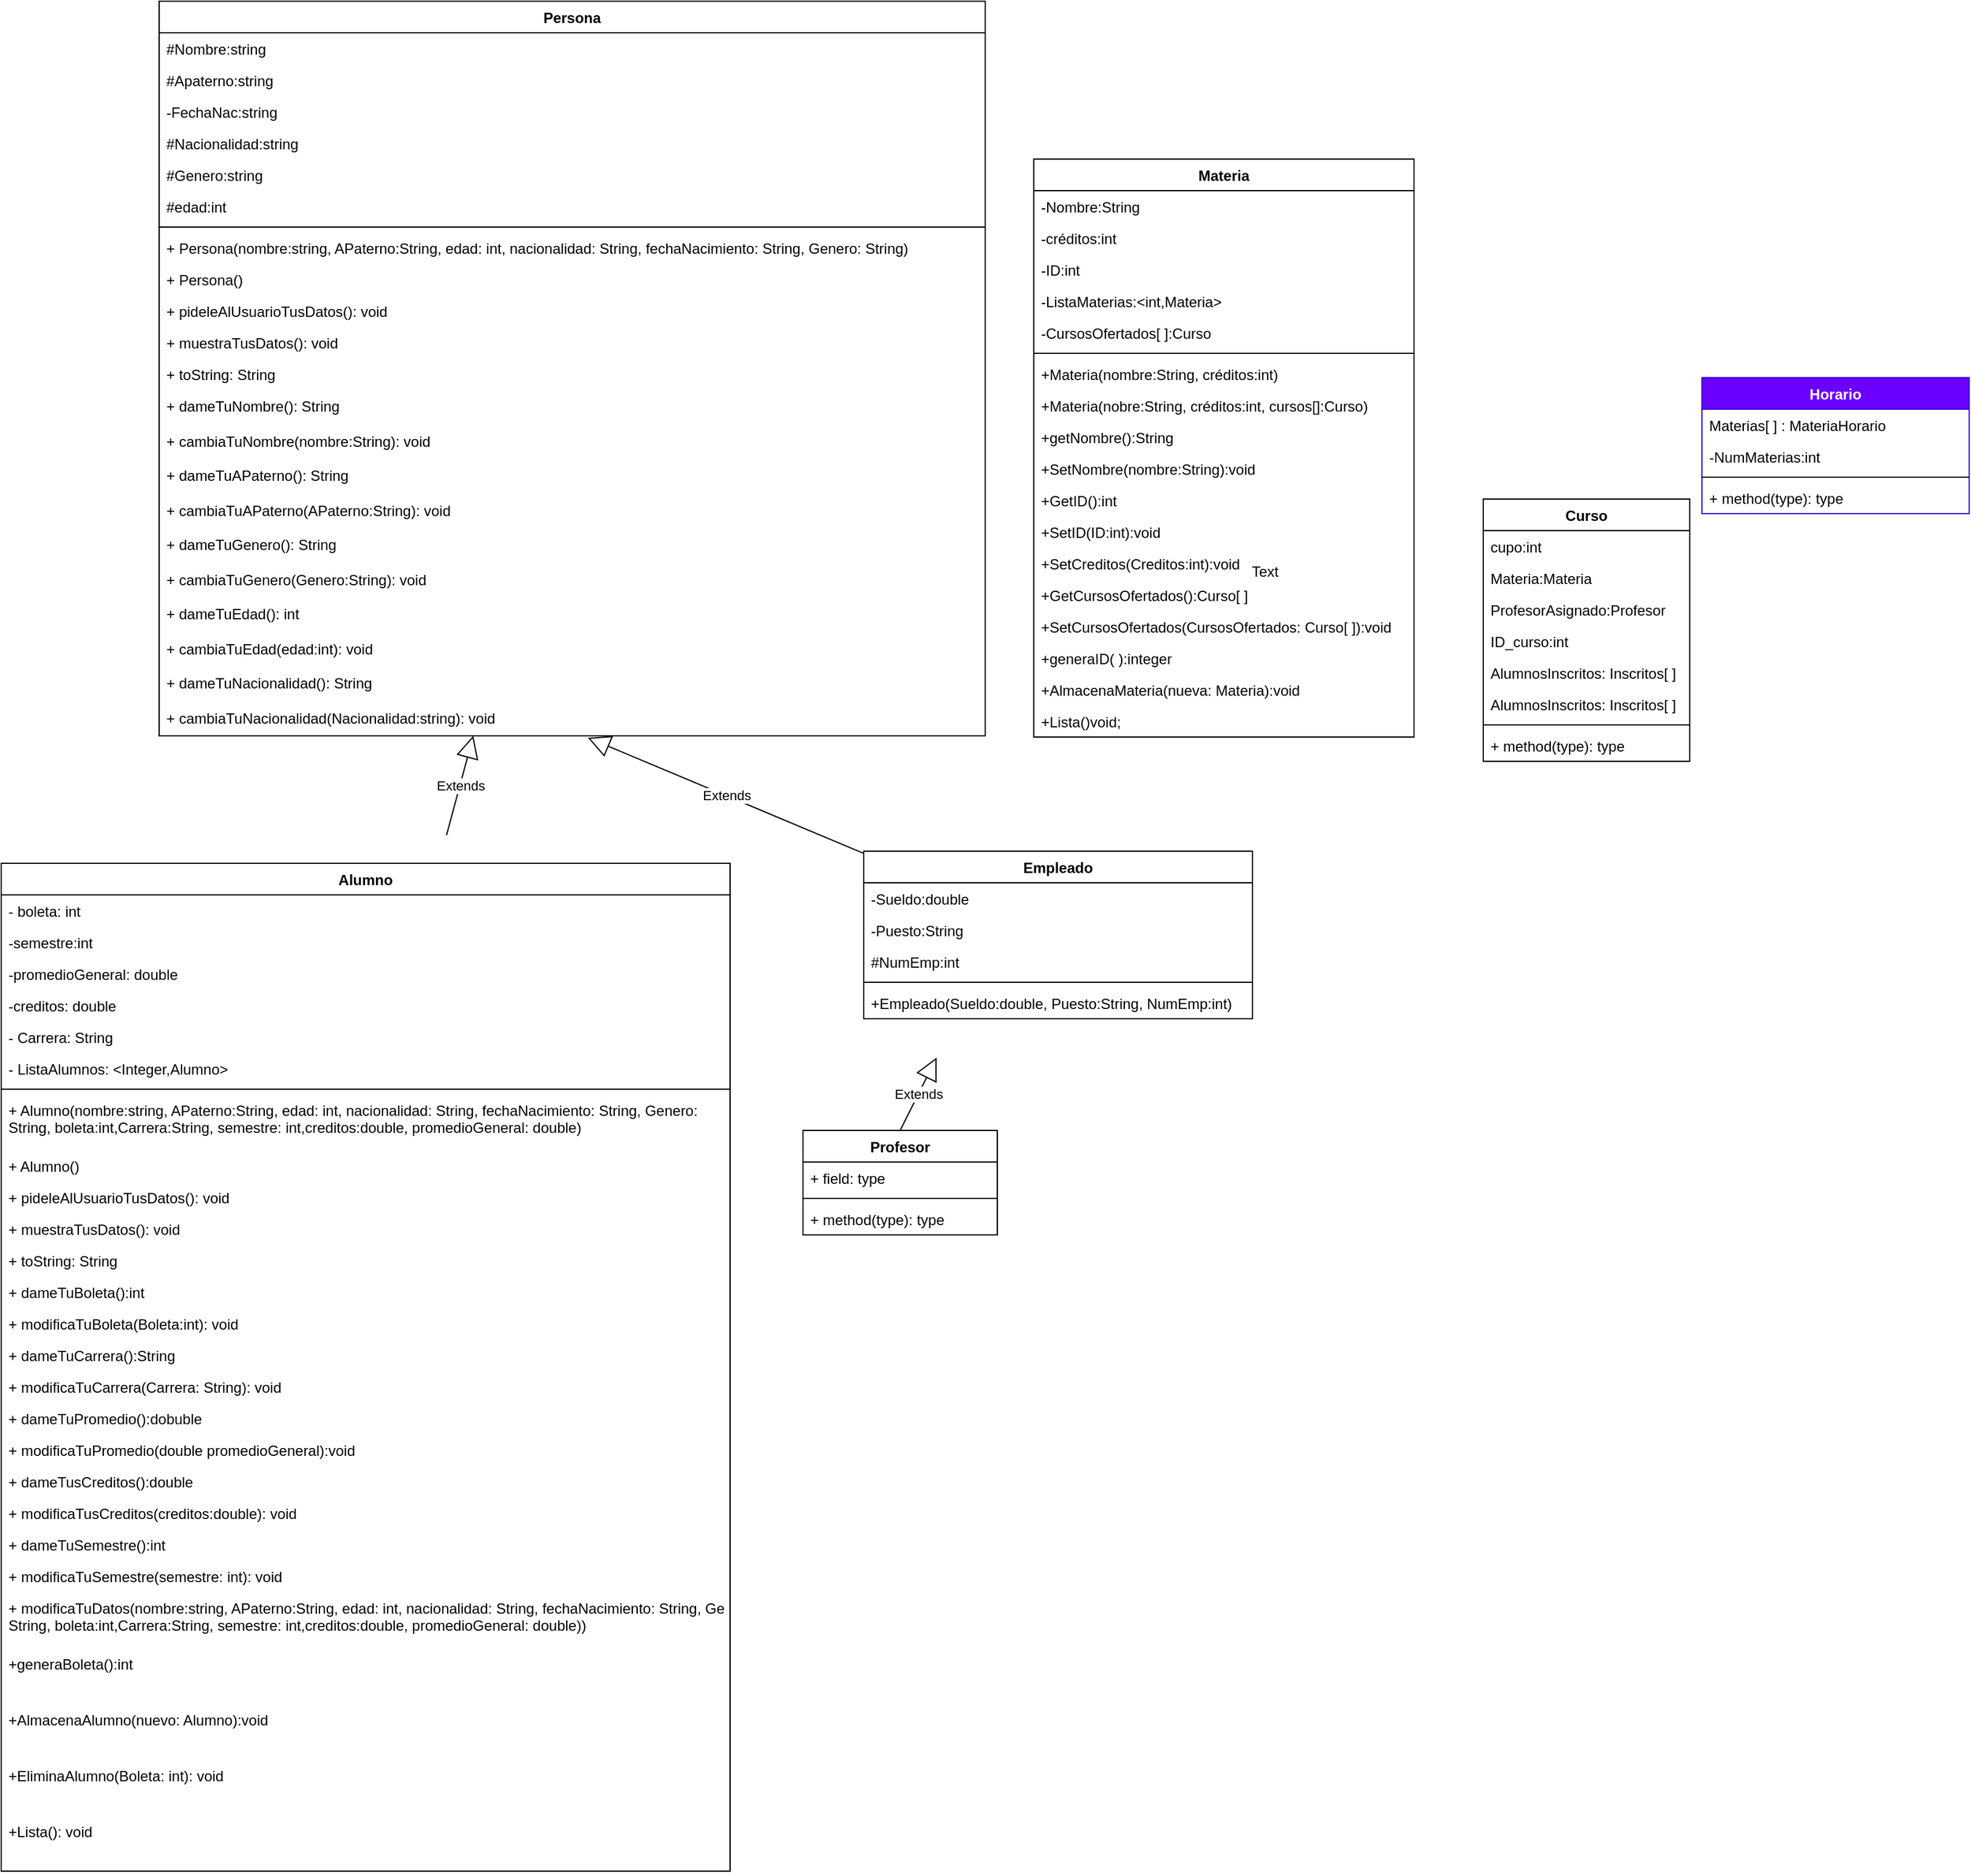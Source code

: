<mxfile>
    <diagram id="DETd0it6jp1pY8mxOBDr" name="Página-1">
        <mxGraphModel dx="1329" dy="1346" grid="1" gridSize="10" guides="1" tooltips="1" connect="1" arrows="1" fold="1" page="1" pageScale="1" pageWidth="827" pageHeight="1169" math="0" shadow="0">
            <root>
                <mxCell id="0"/>
                <mxCell id="1" parent="0"/>
                <mxCell id="2" value="Persona" style="swimlane;fontStyle=1;align=center;verticalAlign=top;childLayout=stackLayout;horizontal=1;startSize=26;horizontalStack=0;resizeParent=1;resizeParentMax=0;resizeLast=0;collapsible=1;marginBottom=0;" parent="1" vertex="1">
                    <mxGeometry x="100" y="-1090" width="680" height="605" as="geometry"/>
                </mxCell>
                <mxCell id="3" value="#Nombre:string" style="text;strokeColor=none;fillColor=none;align=left;verticalAlign=top;spacingLeft=4;spacingRight=4;overflow=hidden;rotatable=0;points=[[0,0.5],[1,0.5]];portConstraint=eastwest;" parent="2" vertex="1">
                    <mxGeometry y="26" width="680" height="26" as="geometry"/>
                </mxCell>
                <mxCell id="4" value="#Apaterno:string" style="text;strokeColor=none;fillColor=none;align=left;verticalAlign=top;spacingLeft=4;spacingRight=4;overflow=hidden;rotatable=0;points=[[0,0.5],[1,0.5]];portConstraint=eastwest;" parent="2" vertex="1">
                    <mxGeometry y="52" width="680" height="26" as="geometry"/>
                </mxCell>
                <mxCell id="5" value="-FechaNac:string" style="text;strokeColor=none;fillColor=none;align=left;verticalAlign=top;spacingLeft=4;spacingRight=4;overflow=hidden;rotatable=0;points=[[0,0.5],[1,0.5]];portConstraint=eastwest;" parent="2" vertex="1">
                    <mxGeometry y="78" width="680" height="26" as="geometry"/>
                </mxCell>
                <mxCell id="6" value="#Nacionalidad:string" style="text;strokeColor=none;fillColor=none;align=left;verticalAlign=top;spacingLeft=4;spacingRight=4;overflow=hidden;rotatable=0;points=[[0,0.5],[1,0.5]];portConstraint=eastwest;" parent="2" vertex="1">
                    <mxGeometry y="104" width="680" height="26" as="geometry"/>
                </mxCell>
                <mxCell id="7" value="#Genero:string" style="text;strokeColor=none;fillColor=none;align=left;verticalAlign=top;spacingLeft=4;spacingRight=4;overflow=hidden;rotatable=0;points=[[0,0.5],[1,0.5]];portConstraint=eastwest;" parent="2" vertex="1">
                    <mxGeometry y="130" width="680" height="26" as="geometry"/>
                </mxCell>
                <mxCell id="8" value="#edad:int" style="text;strokeColor=none;fillColor=none;align=left;verticalAlign=top;spacingLeft=4;spacingRight=4;overflow=hidden;rotatable=0;points=[[0,0.5],[1,0.5]];portConstraint=eastwest;" parent="2" vertex="1">
                    <mxGeometry y="156" width="680" height="26" as="geometry"/>
                </mxCell>
                <mxCell id="9" value="" style="line;strokeWidth=1;fillColor=none;align=left;verticalAlign=middle;spacingTop=-1;spacingLeft=3;spacingRight=3;rotatable=0;labelPosition=right;points=[];portConstraint=eastwest;" parent="2" vertex="1">
                    <mxGeometry y="182" width="680" height="8" as="geometry"/>
                </mxCell>
                <mxCell id="10" value="+ Persona(nombre:string, APaterno:String, edad: int, nacionalidad: String, fechaNacimiento: String, Genero: String)" style="text;strokeColor=none;fillColor=none;align=left;verticalAlign=top;spacingLeft=4;spacingRight=4;overflow=hidden;rotatable=0;points=[[0,0.5],[1,0.5]];portConstraint=eastwest;" parent="2" vertex="1">
                    <mxGeometry y="190" width="680" height="26" as="geometry"/>
                </mxCell>
                <mxCell id="11" value="+ Persona()" style="text;strokeColor=none;fillColor=none;align=left;verticalAlign=top;spacingLeft=4;spacingRight=4;overflow=hidden;rotatable=0;points=[[0,0.5],[1,0.5]];portConstraint=eastwest;" parent="2" vertex="1">
                    <mxGeometry y="216" width="680" height="26" as="geometry"/>
                </mxCell>
                <mxCell id="12" value="+ pideleAlUsuarioTusDatos(): void " style="text;strokeColor=none;fillColor=none;align=left;verticalAlign=top;spacingLeft=4;spacingRight=4;overflow=hidden;rotatable=0;points=[[0,0.5],[1,0.5]];portConstraint=eastwest;" parent="2" vertex="1">
                    <mxGeometry y="242" width="680" height="26" as="geometry"/>
                </mxCell>
                <mxCell id="13" value="+ muestraTusDatos(): void" style="text;strokeColor=none;fillColor=none;align=left;verticalAlign=top;spacingLeft=4;spacingRight=4;overflow=hidden;rotatable=0;points=[[0,0.5],[1,0.5]];portConstraint=eastwest;" parent="2" vertex="1">
                    <mxGeometry y="268" width="680" height="26" as="geometry"/>
                </mxCell>
                <mxCell id="14" value="+ toString: String" style="text;strokeColor=none;fillColor=none;align=left;verticalAlign=top;spacingLeft=4;spacingRight=4;overflow=hidden;rotatable=0;points=[[0,0.5],[1,0.5]];portConstraint=eastwest;" parent="2" vertex="1">
                    <mxGeometry y="294" width="680" height="26" as="geometry"/>
                </mxCell>
                <mxCell id="15" value="+ dameTuNombre(): String" style="text;strokeColor=none;fillColor=none;align=left;verticalAlign=top;spacingLeft=4;spacingRight=4;overflow=hidden;rotatable=0;points=[[0,0.5],[1,0.5]];portConstraint=eastwest;" parent="2" vertex="1">
                    <mxGeometry y="320" width="680" height="29" as="geometry"/>
                </mxCell>
                <mxCell id="16" value="+ cambiaTuNombre(nombre:String): void" style="text;strokeColor=none;fillColor=none;align=left;verticalAlign=top;spacingLeft=4;spacingRight=4;overflow=hidden;rotatable=0;points=[[0,0.5],[1,0.5]];portConstraint=eastwest;" parent="2" vertex="1">
                    <mxGeometry y="349" width="680" height="28" as="geometry"/>
                </mxCell>
                <mxCell id="17" value="+ dameTuAPaterno(): String" style="text;strokeColor=none;fillColor=none;align=left;verticalAlign=top;spacingLeft=4;spacingRight=4;overflow=hidden;rotatable=0;points=[[0,0.5],[1,0.5]];portConstraint=eastwest;" parent="2" vertex="1">
                    <mxGeometry y="377" width="680" height="29" as="geometry"/>
                </mxCell>
                <mxCell id="18" value="+ cambiaTuAPaterno(APaterno:String): void" style="text;strokeColor=none;fillColor=none;align=left;verticalAlign=top;spacingLeft=4;spacingRight=4;overflow=hidden;rotatable=0;points=[[0,0.5],[1,0.5]];portConstraint=eastwest;" parent="2" vertex="1">
                    <mxGeometry y="406" width="680" height="28" as="geometry"/>
                </mxCell>
                <mxCell id="19" value="+ dameTuGenero(): String" style="text;strokeColor=none;fillColor=none;align=left;verticalAlign=top;spacingLeft=4;spacingRight=4;overflow=hidden;rotatable=0;points=[[0,0.5],[1,0.5]];portConstraint=eastwest;" parent="2" vertex="1">
                    <mxGeometry y="434" width="680" height="29" as="geometry"/>
                </mxCell>
                <mxCell id="20" value="+ cambiaTuGenero(Genero:String): void" style="text;strokeColor=none;fillColor=none;align=left;verticalAlign=top;spacingLeft=4;spacingRight=4;overflow=hidden;rotatable=0;points=[[0,0.5],[1,0.5]];portConstraint=eastwest;" parent="2" vertex="1">
                    <mxGeometry y="463" width="680" height="28" as="geometry"/>
                </mxCell>
                <mxCell id="21" value="+ dameTuEdad(): int" style="text;strokeColor=none;fillColor=none;align=left;verticalAlign=top;spacingLeft=4;spacingRight=4;overflow=hidden;rotatable=0;points=[[0,0.5],[1,0.5]];portConstraint=eastwest;" parent="2" vertex="1">
                    <mxGeometry y="491" width="680" height="29" as="geometry"/>
                </mxCell>
                <mxCell id="22" value="+ cambiaTuEdad(edad:int): void" style="text;strokeColor=none;fillColor=none;align=left;verticalAlign=top;spacingLeft=4;spacingRight=4;overflow=hidden;rotatable=0;points=[[0,0.5],[1,0.5]];portConstraint=eastwest;" parent="2" vertex="1">
                    <mxGeometry y="520" width="680" height="28" as="geometry"/>
                </mxCell>
                <mxCell id="23" value="+ dameTuNacionalidad(): String" style="text;strokeColor=none;fillColor=none;align=left;verticalAlign=top;spacingLeft=4;spacingRight=4;overflow=hidden;rotatable=0;points=[[0,0.5],[1,0.5]];portConstraint=eastwest;" parent="2" vertex="1">
                    <mxGeometry y="548" width="680" height="29" as="geometry"/>
                </mxCell>
                <mxCell id="24" value="+ cambiaTuNacionalidad(Nacionalidad:string): void" style="text;strokeColor=none;fillColor=none;align=left;verticalAlign=top;spacingLeft=4;spacingRight=4;overflow=hidden;rotatable=0;points=[[0,0.5],[1,0.5]];portConstraint=eastwest;" parent="2" vertex="1">
                    <mxGeometry y="577" width="680" height="28" as="geometry"/>
                </mxCell>
                <mxCell id="26" value="Alumno" style="swimlane;fontStyle=1;align=center;verticalAlign=top;childLayout=stackLayout;horizontal=1;startSize=26;horizontalStack=0;resizeParent=1;resizeParentMax=0;resizeLast=0;collapsible=1;marginBottom=0;" parent="1" vertex="1">
                    <mxGeometry x="-30" y="-380" width="600" height="830" as="geometry"/>
                </mxCell>
                <mxCell id="27" value="- boleta: int" style="text;strokeColor=none;fillColor=none;align=left;verticalAlign=top;spacingLeft=4;spacingRight=4;overflow=hidden;rotatable=0;points=[[0,0.5],[1,0.5]];portConstraint=eastwest;" parent="26" vertex="1">
                    <mxGeometry y="26" width="600" height="26" as="geometry"/>
                </mxCell>
                <mxCell id="28" value="-semestre:int&#10;&#10;" style="text;strokeColor=none;fillColor=none;align=left;verticalAlign=top;spacingLeft=4;spacingRight=4;overflow=hidden;rotatable=0;points=[[0,0.5],[1,0.5]];portConstraint=eastwest;" parent="26" vertex="1">
                    <mxGeometry y="52" width="600" height="26" as="geometry"/>
                </mxCell>
                <mxCell id="29" value="-promedioGeneral: double" style="text;strokeColor=none;fillColor=none;align=left;verticalAlign=top;spacingLeft=4;spacingRight=4;overflow=hidden;rotatable=0;points=[[0,0.5],[1,0.5]];portConstraint=eastwest;" parent="26" vertex="1">
                    <mxGeometry y="78" width="600" height="26" as="geometry"/>
                </mxCell>
                <mxCell id="30" value="-creditos: double" style="text;strokeColor=none;fillColor=none;align=left;verticalAlign=top;spacingLeft=4;spacingRight=4;overflow=hidden;rotatable=0;points=[[0,0.5],[1,0.5]];portConstraint=eastwest;" parent="26" vertex="1">
                    <mxGeometry y="104" width="600" height="26" as="geometry"/>
                </mxCell>
                <mxCell id="31" value="- Carrera: String&#10;" style="text;strokeColor=none;fillColor=none;align=left;verticalAlign=top;spacingLeft=4;spacingRight=4;overflow=hidden;rotatable=0;points=[[0,0.5],[1,0.5]];portConstraint=eastwest;" parent="26" vertex="1">
                    <mxGeometry y="130" width="600" height="26" as="geometry"/>
                </mxCell>
                <mxCell id="100" value="- ListaAlumnos: &lt;Integer,Alumno&gt;&#10;" style="text;strokeColor=none;fillColor=none;align=left;verticalAlign=top;spacingLeft=4;spacingRight=4;overflow=hidden;rotatable=0;points=[[0,0.5],[1,0.5]];portConstraint=eastwest;" vertex="1" parent="26">
                    <mxGeometry y="156" width="600" height="26" as="geometry"/>
                </mxCell>
                <mxCell id="32" value="" style="line;strokeWidth=1;fillColor=none;align=left;verticalAlign=middle;spacingTop=-1;spacingLeft=3;spacingRight=3;rotatable=0;labelPosition=right;points=[];portConstraint=eastwest;" parent="26" vertex="1">
                    <mxGeometry y="182" width="600" height="8" as="geometry"/>
                </mxCell>
                <mxCell id="33" value="+ Alumno(nombre:string, APaterno:String, edad: int, nacionalidad: String, fechaNacimiento: String, Genero: &#10;String, boleta:int,Carrera:String, semestre: int,creditos:double, promedioGeneral: double)" style="text;strokeColor=none;fillColor=none;align=left;verticalAlign=top;spacingLeft=4;spacingRight=4;overflow=hidden;rotatable=0;points=[[0,0.5],[1,0.5]];portConstraint=eastwest;" parent="26" vertex="1">
                    <mxGeometry y="190" width="600" height="46" as="geometry"/>
                </mxCell>
                <mxCell id="34" value="+ Alumno()" style="text;strokeColor=none;fillColor=none;align=left;verticalAlign=top;spacingLeft=4;spacingRight=4;overflow=hidden;rotatable=0;points=[[0,0.5],[1,0.5]];portConstraint=eastwest;" parent="26" vertex="1">
                    <mxGeometry y="236" width="600" height="26" as="geometry"/>
                </mxCell>
                <mxCell id="35" value="+ pideleAlUsuarioTusDatos(): void " style="text;strokeColor=none;fillColor=none;align=left;verticalAlign=top;spacingLeft=4;spacingRight=4;overflow=hidden;rotatable=0;points=[[0,0.5],[1,0.5]];portConstraint=eastwest;" parent="26" vertex="1">
                    <mxGeometry y="262" width="600" height="26" as="geometry"/>
                </mxCell>
                <mxCell id="36" value="+ muestraTusDatos(): void" style="text;strokeColor=none;fillColor=none;align=left;verticalAlign=top;spacingLeft=4;spacingRight=4;overflow=hidden;rotatable=0;points=[[0,0.5],[1,0.5]];portConstraint=eastwest;" parent="26" vertex="1">
                    <mxGeometry y="288" width="600" height="26" as="geometry"/>
                </mxCell>
                <mxCell id="37" value="+ toString: String" style="text;strokeColor=none;fillColor=none;align=left;verticalAlign=top;spacingLeft=4;spacingRight=4;overflow=hidden;rotatable=0;points=[[0,0.5],[1,0.5]];portConstraint=eastwest;" parent="26" vertex="1">
                    <mxGeometry y="314" width="600" height="26" as="geometry"/>
                </mxCell>
                <mxCell id="38" value="+ dameTuBoleta():int" style="text;strokeColor=none;fillColor=none;align=left;verticalAlign=top;spacingLeft=4;spacingRight=4;overflow=hidden;rotatable=0;points=[[0,0.5],[1,0.5]];portConstraint=eastwest;" parent="26" vertex="1">
                    <mxGeometry y="340" width="600" height="26" as="geometry"/>
                </mxCell>
                <mxCell id="39" value="+ modificaTuBoleta(Boleta:int): void" style="text;strokeColor=none;fillColor=none;align=left;verticalAlign=top;spacingLeft=4;spacingRight=4;overflow=hidden;rotatable=0;points=[[0,0.5],[1,0.5]];portConstraint=eastwest;" parent="26" vertex="1">
                    <mxGeometry y="366" width="600" height="26" as="geometry"/>
                </mxCell>
                <mxCell id="40" value="+ dameTuCarrera():String" style="text;strokeColor=none;fillColor=none;align=left;verticalAlign=top;spacingLeft=4;spacingRight=4;overflow=hidden;rotatable=0;points=[[0,0.5],[1,0.5]];portConstraint=eastwest;" parent="26" vertex="1">
                    <mxGeometry y="392" width="600" height="26" as="geometry"/>
                </mxCell>
                <mxCell id="41" value="+ modificaTuCarrera(Carrera: String): void" style="text;strokeColor=none;fillColor=none;align=left;verticalAlign=top;spacingLeft=4;spacingRight=4;overflow=hidden;rotatable=0;points=[[0,0.5],[1,0.5]];portConstraint=eastwest;" parent="26" vertex="1">
                    <mxGeometry y="418" width="600" height="26" as="geometry"/>
                </mxCell>
                <mxCell id="42" value="+ dameTuPromedio():dobuble" style="text;strokeColor=none;fillColor=none;align=left;verticalAlign=top;spacingLeft=4;spacingRight=4;overflow=hidden;rotatable=0;points=[[0,0.5],[1,0.5]];portConstraint=eastwest;" parent="26" vertex="1">
                    <mxGeometry y="444" width="600" height="26" as="geometry"/>
                </mxCell>
                <mxCell id="43" value="+ modificaTuPromedio(double promedioGeneral):void" style="text;strokeColor=none;fillColor=none;align=left;verticalAlign=top;spacingLeft=4;spacingRight=4;overflow=hidden;rotatable=0;points=[[0,0.5],[1,0.5]];portConstraint=eastwest;" parent="26" vertex="1">
                    <mxGeometry y="470" width="600" height="26" as="geometry"/>
                </mxCell>
                <mxCell id="44" value="+ dameTusCreditos():double" style="text;strokeColor=none;fillColor=none;align=left;verticalAlign=top;spacingLeft=4;spacingRight=4;overflow=hidden;rotatable=0;points=[[0,0.5],[1,0.5]];portConstraint=eastwest;" parent="26" vertex="1">
                    <mxGeometry y="496" width="600" height="26" as="geometry"/>
                </mxCell>
                <mxCell id="45" value="+ modificaTusCreditos(creditos:double): void" style="text;strokeColor=none;fillColor=none;align=left;verticalAlign=top;spacingLeft=4;spacingRight=4;overflow=hidden;rotatable=0;points=[[0,0.5],[1,0.5]];portConstraint=eastwest;" parent="26" vertex="1">
                    <mxGeometry y="522" width="600" height="26" as="geometry"/>
                </mxCell>
                <mxCell id="46" value="+ dameTuSemestre():int&#10;" style="text;strokeColor=none;fillColor=none;align=left;verticalAlign=top;spacingLeft=4;spacingRight=4;overflow=hidden;rotatable=0;points=[[0,0.5],[1,0.5]];portConstraint=eastwest;" parent="26" vertex="1">
                    <mxGeometry y="548" width="600" height="26" as="geometry"/>
                </mxCell>
                <mxCell id="47" value="+ modificaTuSemestre(semestre: int): void" style="text;strokeColor=none;fillColor=none;align=left;verticalAlign=top;spacingLeft=4;spacingRight=4;overflow=hidden;rotatable=0;points=[[0,0.5],[1,0.5]];portConstraint=eastwest;" parent="26" vertex="1">
                    <mxGeometry y="574" width="600" height="26" as="geometry"/>
                </mxCell>
                <mxCell id="48" value="+ modificaTuDatos(nombre:string, APaterno:String, edad: int, nacionalidad: String, fechaNacimiento: String, Genero:&#10;String, boleta:int,Carrera:String, semestre: int,creditos:double, promedioGeneral: double))" style="text;strokeColor=none;fillColor=none;align=left;verticalAlign=top;spacingLeft=4;spacingRight=4;overflow=hidden;rotatable=0;points=[[0,0.5],[1,0.5]];portConstraint=eastwest;" parent="26" vertex="1">
                    <mxGeometry y="600" width="600" height="46" as="geometry"/>
                </mxCell>
                <mxCell id="101" value="+generaBoleta():int" style="text;strokeColor=none;fillColor=none;align=left;verticalAlign=top;spacingLeft=4;spacingRight=4;overflow=hidden;rotatable=0;points=[[0,0.5],[1,0.5]];portConstraint=eastwest;" vertex="1" parent="26">
                    <mxGeometry y="646" width="600" height="46" as="geometry"/>
                </mxCell>
                <mxCell id="102" value="+AlmacenaAlumno(nuevo: Alumno):void" style="text;strokeColor=none;fillColor=none;align=left;verticalAlign=top;spacingLeft=4;spacingRight=4;overflow=hidden;rotatable=0;points=[[0,0.5],[1,0.5]];portConstraint=eastwest;" vertex="1" parent="26">
                    <mxGeometry y="692" width="600" height="46" as="geometry"/>
                </mxCell>
                <mxCell id="103" value="+EliminaAlumno(Boleta: int): void" style="text;strokeColor=none;fillColor=none;align=left;verticalAlign=top;spacingLeft=4;spacingRight=4;overflow=hidden;rotatable=0;points=[[0,0.5],[1,0.5]];portConstraint=eastwest;" vertex="1" parent="26">
                    <mxGeometry y="738" width="600" height="46" as="geometry"/>
                </mxCell>
                <mxCell id="104" value="+Lista(): void" style="text;strokeColor=none;fillColor=none;align=left;verticalAlign=top;spacingLeft=4;spacingRight=4;overflow=hidden;rotatable=0;points=[[0,0.5],[1,0.5]];portConstraint=eastwest;" vertex="1" parent="26">
                    <mxGeometry y="784" width="600" height="46" as="geometry"/>
                </mxCell>
                <mxCell id="49" value="Profesor" style="swimlane;fontStyle=1;align=center;verticalAlign=top;childLayout=stackLayout;horizontal=1;startSize=26;horizontalStack=0;resizeParent=1;resizeParentMax=0;resizeLast=0;collapsible=1;marginBottom=0;" parent="1" vertex="1">
                    <mxGeometry x="630" y="-160" width="160" height="86" as="geometry"/>
                </mxCell>
                <mxCell id="50" value="+ field: type" style="text;strokeColor=none;fillColor=none;align=left;verticalAlign=top;spacingLeft=4;spacingRight=4;overflow=hidden;rotatable=0;points=[[0,0.5],[1,0.5]];portConstraint=eastwest;" parent="49" vertex="1">
                    <mxGeometry y="26" width="160" height="26" as="geometry"/>
                </mxCell>
                <mxCell id="51" value="" style="line;strokeWidth=1;fillColor=none;align=left;verticalAlign=middle;spacingTop=-1;spacingLeft=3;spacingRight=3;rotatable=0;labelPosition=right;points=[];portConstraint=eastwest;" parent="49" vertex="1">
                    <mxGeometry y="52" width="160" height="8" as="geometry"/>
                </mxCell>
                <mxCell id="52" value="+ method(type): type" style="text;strokeColor=none;fillColor=none;align=left;verticalAlign=top;spacingLeft=4;spacingRight=4;overflow=hidden;rotatable=0;points=[[0,0.5],[1,0.5]];portConstraint=eastwest;" parent="49" vertex="1">
                    <mxGeometry y="60" width="160" height="26" as="geometry"/>
                </mxCell>
                <mxCell id="57" value="Materia" style="swimlane;fontStyle=1;align=center;verticalAlign=top;childLayout=stackLayout;horizontal=1;startSize=26;horizontalStack=0;resizeParent=1;resizeParentMax=0;resizeLast=0;collapsible=1;marginBottom=0;" parent="1" vertex="1">
                    <mxGeometry x="820" y="-960" width="313" height="476" as="geometry"/>
                </mxCell>
                <mxCell id="59" value="-Nombre:String&#10;" style="text;strokeColor=none;fillColor=none;align=left;verticalAlign=top;spacingLeft=4;spacingRight=4;overflow=hidden;rotatable=0;points=[[0,0.5],[1,0.5]];portConstraint=eastwest;" parent="57" vertex="1">
                    <mxGeometry y="26" width="313" height="26" as="geometry"/>
                </mxCell>
                <mxCell id="60" value="-créditos:int" style="text;strokeColor=none;fillColor=none;align=left;verticalAlign=top;spacingLeft=4;spacingRight=4;overflow=hidden;rotatable=0;points=[[0,0.5],[1,0.5]];portConstraint=eastwest;" parent="57" vertex="1">
                    <mxGeometry y="52" width="313" height="26" as="geometry"/>
                </mxCell>
                <mxCell id="61" value="-ID:int" style="text;strokeColor=none;fillColor=none;align=left;verticalAlign=top;spacingLeft=4;spacingRight=4;overflow=hidden;rotatable=0;points=[[0,0.5],[1,0.5]];portConstraint=eastwest;" parent="57" vertex="1">
                    <mxGeometry y="78" width="313" height="26" as="geometry"/>
                </mxCell>
                <mxCell id="107" value="-ListaMaterias:&lt;int,Materia&gt;" style="text;strokeColor=none;fillColor=none;align=left;verticalAlign=top;spacingLeft=4;spacingRight=4;overflow=hidden;rotatable=0;points=[[0,0.5],[1,0.5]];portConstraint=eastwest;" vertex="1" parent="57">
                    <mxGeometry y="104" width="313" height="26" as="geometry"/>
                </mxCell>
                <mxCell id="109" value="-CursosOfertados[ ]:Curso" style="text;strokeColor=none;fillColor=none;align=left;verticalAlign=top;spacingLeft=4;spacingRight=4;overflow=hidden;rotatable=0;points=[[0,0.5],[1,0.5]];portConstraint=eastwest;" vertex="1" parent="57">
                    <mxGeometry y="130" width="313" height="26" as="geometry"/>
                </mxCell>
                <mxCell id="62" value="" style="line;strokeWidth=1;fillColor=none;align=left;verticalAlign=middle;spacingTop=-1;spacingLeft=3;spacingRight=3;rotatable=0;labelPosition=right;points=[];portConstraint=eastwest;" parent="57" vertex="1">
                    <mxGeometry y="156" width="313" height="8" as="geometry"/>
                </mxCell>
                <mxCell id="63" value="+Materia(nombre:String, créditos:int)" style="text;strokeColor=none;fillColor=none;align=left;verticalAlign=top;spacingLeft=4;spacingRight=4;overflow=hidden;rotatable=0;points=[[0,0.5],[1,0.5]];portConstraint=eastwest;" parent="57" vertex="1">
                    <mxGeometry y="164" width="313" height="26" as="geometry"/>
                </mxCell>
                <mxCell id="108" value="+Materia(nobre:String, créditos:int, cursos[]:Curso)" style="text;strokeColor=none;fillColor=none;align=left;verticalAlign=top;spacingLeft=4;spacingRight=4;overflow=hidden;rotatable=0;points=[[0,0.5],[1,0.5]];portConstraint=eastwest;" vertex="1" parent="57">
                    <mxGeometry y="190" width="313" height="26" as="geometry"/>
                </mxCell>
                <mxCell id="110" value="+getNombre():String" style="text;strokeColor=none;fillColor=none;align=left;verticalAlign=top;spacingLeft=4;spacingRight=4;overflow=hidden;rotatable=0;points=[[0,0.5],[1,0.5]];portConstraint=eastwest;" vertex="1" parent="57">
                    <mxGeometry y="216" width="313" height="26" as="geometry"/>
                </mxCell>
                <mxCell id="111" value="+SetNombre(nombre:String):void" style="text;strokeColor=none;fillColor=none;align=left;verticalAlign=top;spacingLeft=4;spacingRight=4;overflow=hidden;rotatable=0;points=[[0,0.5],[1,0.5]];portConstraint=eastwest;" vertex="1" parent="57">
                    <mxGeometry y="242" width="313" height="26" as="geometry"/>
                </mxCell>
                <mxCell id="112" value="+GetID():int" style="text;strokeColor=none;fillColor=none;align=left;verticalAlign=top;spacingLeft=4;spacingRight=4;overflow=hidden;rotatable=0;points=[[0,0.5],[1,0.5]];portConstraint=eastwest;" vertex="1" parent="57">
                    <mxGeometry y="268" width="313" height="26" as="geometry"/>
                </mxCell>
                <mxCell id="113" value="+SetID(ID:int):void" style="text;strokeColor=none;fillColor=none;align=left;verticalAlign=top;spacingLeft=4;spacingRight=4;overflow=hidden;rotatable=0;points=[[0,0.5],[1,0.5]];portConstraint=eastwest;" vertex="1" parent="57">
                    <mxGeometry y="294" width="313" height="26" as="geometry"/>
                </mxCell>
                <mxCell id="115" value="+SetCreditos(Creditos:int):void" style="text;strokeColor=none;fillColor=none;align=left;verticalAlign=top;spacingLeft=4;spacingRight=4;overflow=hidden;rotatable=0;points=[[0,0.5],[1,0.5]];portConstraint=eastwest;" vertex="1" parent="57">
                    <mxGeometry y="320" width="313" height="26" as="geometry"/>
                </mxCell>
                <mxCell id="116" value="+GetCursosOfertados():Curso[ ]" style="text;strokeColor=none;fillColor=none;align=left;verticalAlign=top;spacingLeft=4;spacingRight=4;overflow=hidden;rotatable=0;points=[[0,0.5],[1,0.5]];portConstraint=eastwest;" vertex="1" parent="57">
                    <mxGeometry y="346" width="313" height="26" as="geometry"/>
                </mxCell>
                <mxCell id="117" value="+SetCursosOfertados(CursosOfertados: Curso[ ]):void" style="text;strokeColor=none;fillColor=none;align=left;verticalAlign=top;spacingLeft=4;spacingRight=4;overflow=hidden;rotatable=0;points=[[0,0.5],[1,0.5]];portConstraint=eastwest;" vertex="1" parent="57">
                    <mxGeometry y="372" width="313" height="26" as="geometry"/>
                </mxCell>
                <mxCell id="118" value="+generaID( ):integer" style="text;strokeColor=none;fillColor=none;align=left;verticalAlign=top;spacingLeft=4;spacingRight=4;overflow=hidden;rotatable=0;points=[[0,0.5],[1,0.5]];portConstraint=eastwest;" vertex="1" parent="57">
                    <mxGeometry y="398" width="313" height="26" as="geometry"/>
                </mxCell>
                <mxCell id="121" value="+AlmacenaMateria(nueva: Materia):void" style="text;strokeColor=none;fillColor=none;align=left;verticalAlign=top;spacingLeft=4;spacingRight=4;overflow=hidden;rotatable=0;points=[[0,0.5],[1,0.5]];portConstraint=eastwest;" vertex="1" parent="57">
                    <mxGeometry y="424" width="313" height="26" as="geometry"/>
                </mxCell>
                <mxCell id="122" value="+Lista()void;" style="text;strokeColor=none;fillColor=none;align=left;verticalAlign=top;spacingLeft=4;spacingRight=4;overflow=hidden;rotatable=0;points=[[0,0.5],[1,0.5]];portConstraint=eastwest;" vertex="1" parent="57">
                    <mxGeometry y="450" width="313" height="26" as="geometry"/>
                </mxCell>
                <mxCell id="70" value="Empleado" style="swimlane;fontStyle=1;align=center;verticalAlign=top;childLayout=stackLayout;horizontal=1;startSize=26;horizontalStack=0;resizeParent=1;resizeParentMax=0;resizeLast=0;collapsible=1;marginBottom=0;" parent="1" vertex="1">
                    <mxGeometry x="680" y="-390" width="320" height="138" as="geometry"/>
                </mxCell>
                <mxCell id="71" value="-Sueldo:double" style="text;strokeColor=none;fillColor=none;align=left;verticalAlign=top;spacingLeft=4;spacingRight=4;overflow=hidden;rotatable=0;points=[[0,0.5],[1,0.5]];portConstraint=eastwest;" parent="70" vertex="1">
                    <mxGeometry y="26" width="320" height="26" as="geometry"/>
                </mxCell>
                <mxCell id="73" value="-Puesto:String" style="text;strokeColor=none;fillColor=none;align=left;verticalAlign=top;spacingLeft=4;spacingRight=4;overflow=hidden;rotatable=0;points=[[0,0.5],[1,0.5]];portConstraint=eastwest;" parent="70" vertex="1">
                    <mxGeometry y="52" width="320" height="26" as="geometry"/>
                </mxCell>
                <mxCell id="74" value="#NumEmp:int" style="text;strokeColor=none;fillColor=none;align=left;verticalAlign=top;spacingLeft=4;spacingRight=4;overflow=hidden;rotatable=0;points=[[0,0.5],[1,0.5]];portConstraint=eastwest;" parent="70" vertex="1">
                    <mxGeometry y="78" width="320" height="26" as="geometry"/>
                </mxCell>
                <mxCell id="75" value="" style="line;strokeWidth=1;fillColor=none;align=left;verticalAlign=middle;spacingTop=-1;spacingLeft=3;spacingRight=3;rotatable=0;labelPosition=right;points=[];portConstraint=eastwest;" parent="70" vertex="1">
                    <mxGeometry y="104" width="320" height="8" as="geometry"/>
                </mxCell>
                <mxCell id="76" value="+Empleado(Sueldo:double, Puesto:String, NumEmp:int)" style="text;strokeColor=none;fillColor=none;align=left;verticalAlign=top;spacingLeft=4;spacingRight=4;overflow=hidden;rotatable=0;points=[[0,0.5],[1,0.5]];portConstraint=eastwest;" parent="70" vertex="1">
                    <mxGeometry y="112" width="320" height="26" as="geometry"/>
                </mxCell>
                <mxCell id="84" value="Curso" style="swimlane;fontStyle=1;align=center;verticalAlign=top;childLayout=stackLayout;horizontal=1;startSize=26;horizontalStack=0;resizeParent=1;resizeParentMax=0;resizeLast=0;collapsible=1;marginBottom=0;" parent="1" vertex="1">
                    <mxGeometry x="1190" y="-680" width="170" height="216" as="geometry"/>
                </mxCell>
                <mxCell id="85" value="cupo:int" style="text;strokeColor=none;fillColor=none;align=left;verticalAlign=top;spacingLeft=4;spacingRight=4;overflow=hidden;rotatable=0;points=[[0,0.5],[1,0.5]];portConstraint=eastwest;" parent="84" vertex="1">
                    <mxGeometry y="26" width="170" height="26" as="geometry"/>
                </mxCell>
                <mxCell id="86" value="Materia:Materia" style="text;strokeColor=none;fillColor=none;align=left;verticalAlign=top;spacingLeft=4;spacingRight=4;overflow=hidden;rotatable=0;points=[[0,0.5],[1,0.5]];portConstraint=eastwest;" parent="84" vertex="1">
                    <mxGeometry y="52" width="170" height="26" as="geometry"/>
                </mxCell>
                <mxCell id="87" value="ProfesorAsignado:Profesor" style="text;strokeColor=none;fillColor=none;align=left;verticalAlign=top;spacingLeft=4;spacingRight=4;overflow=hidden;rotatable=0;points=[[0,0.5],[1,0.5]];portConstraint=eastwest;" parent="84" vertex="1">
                    <mxGeometry y="78" width="170" height="26" as="geometry"/>
                </mxCell>
                <mxCell id="88" value="ID_curso:int" style="text;strokeColor=none;fillColor=none;align=left;verticalAlign=top;spacingLeft=4;spacingRight=4;overflow=hidden;rotatable=0;points=[[0,0.5],[1,0.5]];portConstraint=eastwest;" parent="84" vertex="1">
                    <mxGeometry y="104" width="170" height="26" as="geometry"/>
                </mxCell>
                <mxCell id="123" value="AlumnosInscritos: Inscritos[ ] " style="text;strokeColor=none;fillColor=none;align=left;verticalAlign=top;spacingLeft=4;spacingRight=4;overflow=hidden;rotatable=0;points=[[0,0.5],[1,0.5]];portConstraint=eastwest;" vertex="1" parent="84">
                    <mxGeometry y="130" width="170" height="26" as="geometry"/>
                </mxCell>
                <mxCell id="124" value="AlumnosInscritos: Inscritos[ ] " style="text;strokeColor=none;fillColor=none;align=left;verticalAlign=top;spacingLeft=4;spacingRight=4;overflow=hidden;rotatable=0;points=[[0,0.5],[1,0.5]];portConstraint=eastwest;" vertex="1" parent="84">
                    <mxGeometry y="156" width="170" height="26" as="geometry"/>
                </mxCell>
                <mxCell id="89" value="" style="line;strokeWidth=1;fillColor=none;align=left;verticalAlign=middle;spacingTop=-1;spacingLeft=3;spacingRight=3;rotatable=0;labelPosition=right;points=[];portConstraint=eastwest;" parent="84" vertex="1">
                    <mxGeometry y="182" width="170" height="8" as="geometry"/>
                </mxCell>
                <mxCell id="90" value="+ method(type): type" style="text;strokeColor=none;fillColor=none;align=left;verticalAlign=top;spacingLeft=4;spacingRight=4;overflow=hidden;rotatable=0;points=[[0,0.5],[1,0.5]];portConstraint=eastwest;" parent="84" vertex="1">
                    <mxGeometry y="190" width="170" height="26" as="geometry"/>
                </mxCell>
                <mxCell id="91" value="Horario" style="swimlane;fontStyle=1;align=center;verticalAlign=top;childLayout=stackLayout;horizontal=1;startSize=26;horizontalStack=0;resizeParent=1;resizeParentMax=0;resizeLast=0;collapsible=1;marginBottom=0;fillColor=#6a00ff;strokeColor=#3700CC;fontColor=#ffffff;" parent="1" vertex="1">
                    <mxGeometry x="1370" y="-780" width="220" height="112" as="geometry"/>
                </mxCell>
                <mxCell id="92" value="Materias[ ] : MateriaHorario" style="text;strokeColor=none;fillColor=none;align=left;verticalAlign=top;spacingLeft=4;spacingRight=4;overflow=hidden;rotatable=0;points=[[0,0.5],[1,0.5]];portConstraint=eastwest;" parent="91" vertex="1">
                    <mxGeometry y="26" width="220" height="26" as="geometry"/>
                </mxCell>
                <mxCell id="93" value="-NumMaterias:int" style="text;strokeColor=none;fillColor=none;align=left;verticalAlign=top;spacingLeft=4;spacingRight=4;overflow=hidden;rotatable=0;points=[[0,0.5],[1,0.5]];portConstraint=eastwest;" parent="91" vertex="1">
                    <mxGeometry y="52" width="220" height="26" as="geometry"/>
                </mxCell>
                <mxCell id="94" value="" style="line;strokeWidth=1;fillColor=none;align=left;verticalAlign=middle;spacingTop=-1;spacingLeft=3;spacingRight=3;rotatable=0;labelPosition=right;points=[];portConstraint=eastwest;" parent="91" vertex="1">
                    <mxGeometry y="78" width="220" height="8" as="geometry"/>
                </mxCell>
                <mxCell id="95" value="+ method(type): type" style="text;strokeColor=none;fillColor=none;align=left;verticalAlign=top;spacingLeft=4;spacingRight=4;overflow=hidden;rotatable=0;points=[[0,0.5],[1,0.5]];portConstraint=eastwest;" parent="91" vertex="1">
                    <mxGeometry y="86" width="220" height="26" as="geometry"/>
                </mxCell>
                <mxCell id="96" value="Extends" style="endArrow=block;endSize=16;endFill=0;html=1;exitX=0.611;exitY=-0.028;exitDx=0;exitDy=0;exitPerimeter=0;" parent="1" source="26" target="2" edge="1">
                    <mxGeometry width="160" relative="1" as="geometry">
                        <mxPoint x="250" y="-580" as="sourcePoint"/>
                        <mxPoint x="310" y="-330" as="targetPoint"/>
                    </mxGeometry>
                </mxCell>
                <mxCell id="97" value="Extends" style="endArrow=block;endSize=16;endFill=0;html=1;entryX=0.519;entryY=1.054;entryDx=0;entryDy=0;entryPerimeter=0;" parent="1" source="70" edge="1" target="24">
                    <mxGeometry width="160" relative="1" as="geometry">
                        <mxPoint x="750" y="-400" as="sourcePoint"/>
                        <mxPoint x="870" y="-430" as="targetPoint"/>
                    </mxGeometry>
                </mxCell>
                <mxCell id="99" value="Extends" style="endArrow=block;endSize=16;endFill=0;html=1;exitX=0.5;exitY=0;exitDx=0;exitDy=0;" parent="1" source="49" edge="1">
                    <mxGeometry width="160" relative="1" as="geometry">
                        <mxPoint x="709.868" y="-370" as="sourcePoint"/>
                        <mxPoint x="740" y="-220" as="targetPoint"/>
                    </mxGeometry>
                </mxCell>
                <mxCell id="106" value="Text" style="text;html=1;align=center;verticalAlign=middle;resizable=0;points=[];autosize=1;" vertex="1" parent="1">
                    <mxGeometry x="990" y="-630" width="40" height="20" as="geometry"/>
                </mxCell>
            </root>
        </mxGraphModel>
    </diagram>
</mxfile>